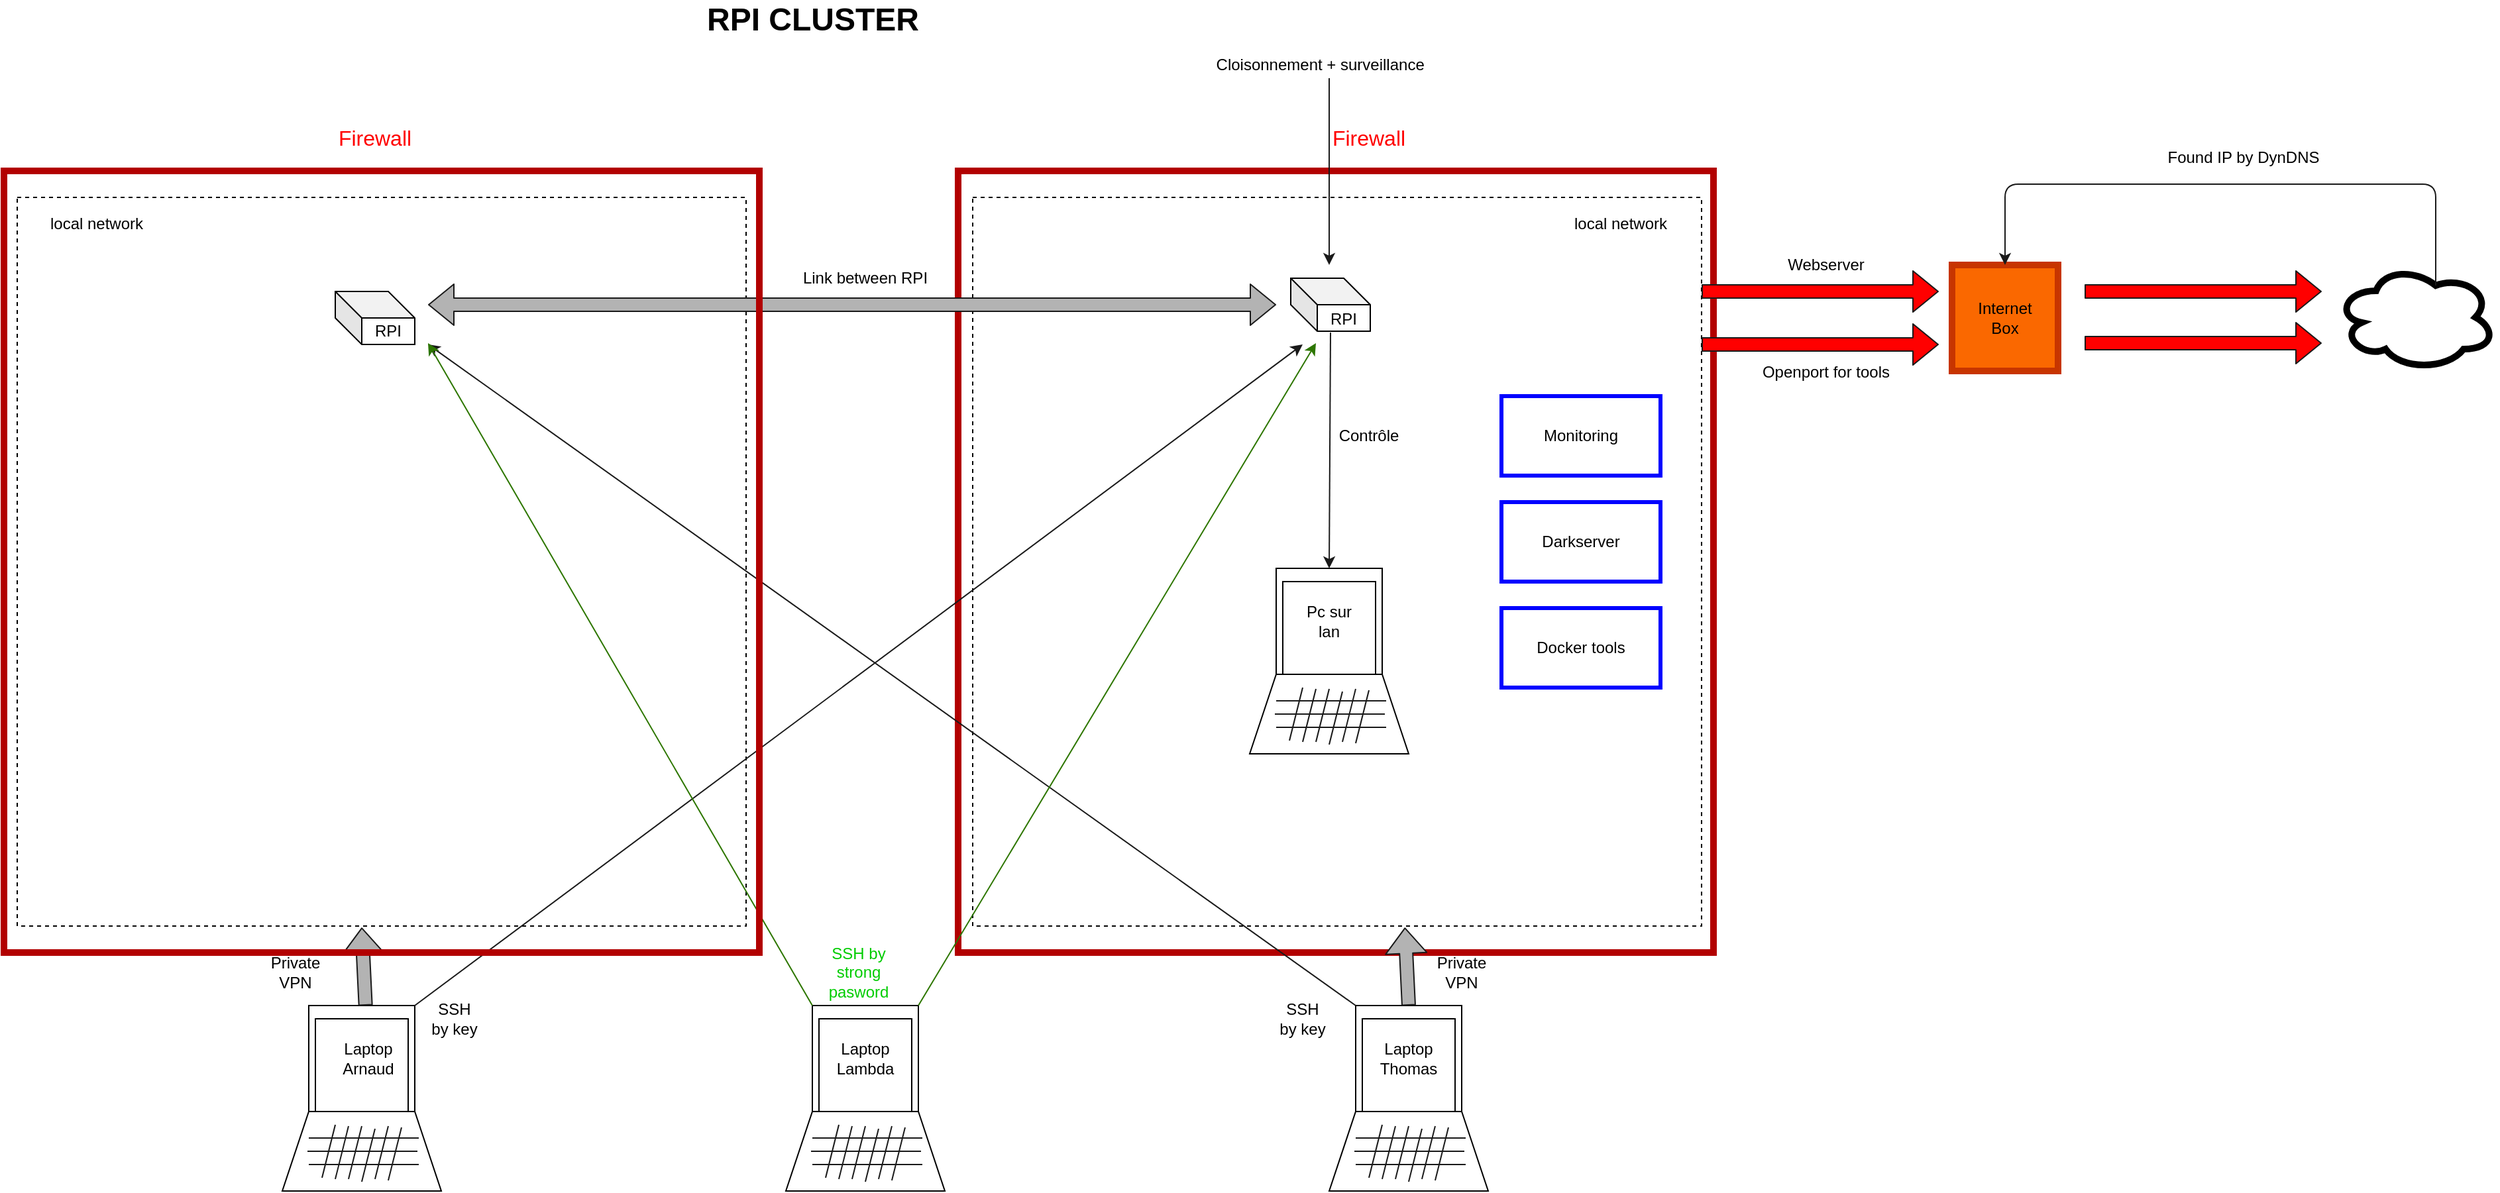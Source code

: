 <mxfile version="14.4.5" type="github">
  <diagram id="R2lEEEUBdFMjLlhIrx00" name="Page-1">
    <mxGraphModel dx="2650" dy="1628" grid="1" gridSize="10" guides="1" tooltips="1" connect="1" arrows="1" fold="1" page="0" pageScale="1" pageWidth="850" pageHeight="1100" math="0" shadow="0" extFonts="Permanent Marker^https://fonts.googleapis.com/css?family=Permanent+Marker">
      <root>
        <mxCell id="0" />
        <mxCell id="1" parent="0" />
        <mxCell id="zEZFEKx2c9UliyfxBBdU-86" value="" style="rounded=0;whiteSpace=wrap;html=1;strokeColor=#B20000;fontColor=#ffffff;fillColor=none;strokeWidth=5;" vertex="1" parent="1">
          <mxGeometry x="550" y="30" width="570" height="590" as="geometry" />
        </mxCell>
        <mxCell id="grZ1fo2WF4K5mLDcHJ-8-249" value="" style="whiteSpace=wrap;html=1;aspect=fixed;dashed=1;shadow=0;fillColor=none;" parent="1" vertex="1">
          <mxGeometry x="561" y="50" width="550" height="550" as="geometry" />
        </mxCell>
        <mxCell id="grZ1fo2WF4K5mLDcHJ-8-5" value="&lt;div&gt;RPI CLUSTER&lt;/div&gt;&lt;div&gt;&lt;br&gt;&lt;/div&gt;" style="text;strokeColor=none;fillColor=none;html=1;fontSize=24;fontStyle=1;verticalAlign=middle;align=center;" parent="1" vertex="1">
          <mxGeometry x="390" y="-90" width="100" height="40" as="geometry" />
        </mxCell>
        <mxCell id="grZ1fo2WF4K5mLDcHJ-8-244" value="" style="group" parent="1" vertex="1" connectable="0">
          <mxGeometry x="80" y="121" width="60" height="40" as="geometry" />
        </mxCell>
        <mxCell id="grZ1fo2WF4K5mLDcHJ-8-6" value="" style="shape=cube;whiteSpace=wrap;html=1;boundedLbl=1;backgroundOutline=1;darkOpacity=0.05;darkOpacity2=0.1;" parent="grZ1fo2WF4K5mLDcHJ-8-244" vertex="1">
          <mxGeometry width="60" height="40" as="geometry" />
        </mxCell>
        <mxCell id="grZ1fo2WF4K5mLDcHJ-8-240" value="&lt;div&gt;RPI&lt;/div&gt;" style="text;html=1;strokeColor=none;fillColor=none;align=center;verticalAlign=middle;whiteSpace=wrap;rounded=0;" parent="grZ1fo2WF4K5mLDcHJ-8-244" vertex="1">
          <mxGeometry x="20" y="20" width="40" height="20" as="geometry" />
        </mxCell>
        <mxCell id="grZ1fo2WF4K5mLDcHJ-8-245" value="" style="group" parent="1" vertex="1" connectable="0">
          <mxGeometry x="801" y="111" width="70" height="60.5" as="geometry" />
        </mxCell>
        <mxCell id="grZ1fo2WF4K5mLDcHJ-8-7" value="" style="shape=cube;whiteSpace=wrap;html=1;boundedLbl=1;backgroundOutline=1;darkOpacity=0.05;darkOpacity2=0.1;" parent="grZ1fo2WF4K5mLDcHJ-8-245" vertex="1">
          <mxGeometry width="60" height="40" as="geometry" />
        </mxCell>
        <mxCell id="grZ1fo2WF4K5mLDcHJ-8-242" value="&lt;div&gt;RPI&lt;/div&gt;" style="text;html=1;strokeColor=none;fillColor=none;align=center;verticalAlign=middle;whiteSpace=wrap;rounded=0;" parent="grZ1fo2WF4K5mLDcHJ-8-245" vertex="1">
          <mxGeometry x="20" y="21" width="40" height="20" as="geometry" />
        </mxCell>
        <mxCell id="grZ1fo2WF4K5mLDcHJ-8-252" value="" style="whiteSpace=wrap;html=1;aspect=fixed;dashed=1;shadow=0;fillColor=none;" parent="1" vertex="1">
          <mxGeometry x="-160" y="50" width="550" height="550" as="geometry" />
        </mxCell>
        <mxCell id="zEZFEKx2c9UliyfxBBdU-2" value="" style="shape=flexArrow;endArrow=classic;startArrow=classic;html=1;strokeColor=#1A1A1A;fillColor=#B3B3B3;" edge="1" parent="1">
          <mxGeometry width="50" height="50" relative="1" as="geometry">
            <mxPoint x="150" y="131" as="sourcePoint" />
            <mxPoint x="790" y="131" as="targetPoint" />
          </mxGeometry>
        </mxCell>
        <mxCell id="zEZFEKx2c9UliyfxBBdU-3" value="Link between RPI" style="text;html=1;strokeColor=none;fillColor=none;align=center;verticalAlign=middle;whiteSpace=wrap;rounded=0;" vertex="1" parent="1">
          <mxGeometry x="420" y="101" width="120" height="20" as="geometry" />
        </mxCell>
        <mxCell id="zEZFEKx2c9UliyfxBBdU-4" style="edgeStyle=orthogonalEdgeStyle;rounded=0;orthogonalLoop=1;jettySize=auto;html=1;exitX=0.5;exitY=1;exitDx=0;exitDy=0;strokeColor=#1A1A1A;fillColor=#B3B3B3;" edge="1" parent="1" source="grZ1fo2WF4K5mLDcHJ-8-252" target="grZ1fo2WF4K5mLDcHJ-8-252">
          <mxGeometry relative="1" as="geometry" />
        </mxCell>
        <mxCell id="zEZFEKx2c9UliyfxBBdU-19" value="" style="group" vertex="1" connectable="0" parent="1">
          <mxGeometry x="40" y="660" width="120" height="140" as="geometry" />
        </mxCell>
        <mxCell id="zEZFEKx2c9UliyfxBBdU-6" value="" style="whiteSpace=wrap;html=1;aspect=fixed;" vertex="1" parent="zEZFEKx2c9UliyfxBBdU-19">
          <mxGeometry x="20" width="80" height="80" as="geometry" />
        </mxCell>
        <mxCell id="zEZFEKx2c9UliyfxBBdU-7" value="" style="shape=trapezoid;perimeter=trapezoidPerimeter;whiteSpace=wrap;html=1;fixedSize=1;" vertex="1" parent="zEZFEKx2c9UliyfxBBdU-19">
          <mxGeometry y="80" width="120" height="60" as="geometry" />
        </mxCell>
        <mxCell id="zEZFEKx2c9UliyfxBBdU-8" value="" style="whiteSpace=wrap;html=1;aspect=fixed;" vertex="1" parent="zEZFEKx2c9UliyfxBBdU-19">
          <mxGeometry x="25" y="10" width="70" height="70" as="geometry" />
        </mxCell>
        <mxCell id="zEZFEKx2c9UliyfxBBdU-10" value="" style="endArrow=none;html=1;strokeColor=#1A1A1A;fillColor=#B3B3B3;" edge="1" parent="zEZFEKx2c9UliyfxBBdU-19">
          <mxGeometry width="50" height="50" relative="1" as="geometry">
            <mxPoint x="20" y="100" as="sourcePoint" />
            <mxPoint x="103" y="100" as="targetPoint" />
          </mxGeometry>
        </mxCell>
        <mxCell id="zEZFEKx2c9UliyfxBBdU-11" value="" style="endArrow=none;html=1;strokeColor=#1A1A1A;fillColor=#B3B3B3;" edge="1" parent="zEZFEKx2c9UliyfxBBdU-19">
          <mxGeometry width="50" height="50" relative="1" as="geometry">
            <mxPoint x="19" y="110" as="sourcePoint" />
            <mxPoint x="102" y="110" as="targetPoint" />
          </mxGeometry>
        </mxCell>
        <mxCell id="zEZFEKx2c9UliyfxBBdU-12" value="" style="endArrow=none;html=1;strokeColor=#1A1A1A;fillColor=#B3B3B3;" edge="1" parent="zEZFEKx2c9UliyfxBBdU-19">
          <mxGeometry width="50" height="50" relative="1" as="geometry">
            <mxPoint x="20" y="120" as="sourcePoint" />
            <mxPoint x="103" y="120" as="targetPoint" />
          </mxGeometry>
        </mxCell>
        <mxCell id="zEZFEKx2c9UliyfxBBdU-13" value="" style="endArrow=none;html=1;strokeColor=#1A1A1A;fillColor=#B3B3B3;" edge="1" parent="zEZFEKx2c9UliyfxBBdU-19">
          <mxGeometry width="50" height="50" relative="1" as="geometry">
            <mxPoint x="30" y="130" as="sourcePoint" />
            <mxPoint x="40" y="90" as="targetPoint" />
          </mxGeometry>
        </mxCell>
        <mxCell id="zEZFEKx2c9UliyfxBBdU-14" value="" style="endArrow=none;html=1;strokeColor=#1A1A1A;fillColor=#B3B3B3;" edge="1" parent="zEZFEKx2c9UliyfxBBdU-19">
          <mxGeometry width="50" height="50" relative="1" as="geometry">
            <mxPoint x="40" y="131" as="sourcePoint" />
            <mxPoint x="50" y="91" as="targetPoint" />
          </mxGeometry>
        </mxCell>
        <mxCell id="zEZFEKx2c9UliyfxBBdU-15" value="" style="endArrow=none;html=1;strokeColor=#1A1A1A;fillColor=#B3B3B3;" edge="1" parent="zEZFEKx2c9UliyfxBBdU-19">
          <mxGeometry width="50" height="50" relative="1" as="geometry">
            <mxPoint x="50" y="131" as="sourcePoint" />
            <mxPoint x="60" y="91" as="targetPoint" />
          </mxGeometry>
        </mxCell>
        <mxCell id="zEZFEKx2c9UliyfxBBdU-16" value="" style="endArrow=none;html=1;strokeColor=#1A1A1A;fillColor=#B3B3B3;" edge="1" parent="zEZFEKx2c9UliyfxBBdU-19">
          <mxGeometry width="50" height="50" relative="1" as="geometry">
            <mxPoint x="60" y="133" as="sourcePoint" />
            <mxPoint x="70" y="93" as="targetPoint" />
          </mxGeometry>
        </mxCell>
        <mxCell id="zEZFEKx2c9UliyfxBBdU-17" value="" style="endArrow=none;html=1;strokeColor=#1A1A1A;fillColor=#B3B3B3;" edge="1" parent="zEZFEKx2c9UliyfxBBdU-19">
          <mxGeometry width="50" height="50" relative="1" as="geometry">
            <mxPoint x="70" y="131" as="sourcePoint" />
            <mxPoint x="80" y="91" as="targetPoint" />
          </mxGeometry>
        </mxCell>
        <mxCell id="zEZFEKx2c9UliyfxBBdU-18" value="" style="endArrow=none;html=1;strokeColor=#1A1A1A;fillColor=#B3B3B3;" edge="1" parent="zEZFEKx2c9UliyfxBBdU-19">
          <mxGeometry width="50" height="50" relative="1" as="geometry">
            <mxPoint x="80" y="132" as="sourcePoint" />
            <mxPoint x="90" y="92" as="targetPoint" />
          </mxGeometry>
        </mxCell>
        <mxCell id="zEZFEKx2c9UliyfxBBdU-33" value="Laptop&lt;br&gt;Arnaud" style="text;html=1;strokeColor=none;fillColor=none;align=center;verticalAlign=middle;whiteSpace=wrap;rounded=0;" vertex="1" parent="zEZFEKx2c9UliyfxBBdU-19">
          <mxGeometry x="50" y="30" width="30" height="20" as="geometry" />
        </mxCell>
        <mxCell id="zEZFEKx2c9UliyfxBBdU-20" value="" style="group" vertex="1" connectable="0" parent="1">
          <mxGeometry x="830" y="660" width="120" height="140" as="geometry" />
        </mxCell>
        <mxCell id="zEZFEKx2c9UliyfxBBdU-21" value="" style="whiteSpace=wrap;html=1;aspect=fixed;" vertex="1" parent="zEZFEKx2c9UliyfxBBdU-20">
          <mxGeometry x="20" width="80" height="80" as="geometry" />
        </mxCell>
        <mxCell id="zEZFEKx2c9UliyfxBBdU-22" value="" style="shape=trapezoid;perimeter=trapezoidPerimeter;whiteSpace=wrap;html=1;fixedSize=1;" vertex="1" parent="zEZFEKx2c9UliyfxBBdU-20">
          <mxGeometry y="80" width="120" height="60" as="geometry" />
        </mxCell>
        <mxCell id="zEZFEKx2c9UliyfxBBdU-23" value="" style="whiteSpace=wrap;html=1;aspect=fixed;" vertex="1" parent="zEZFEKx2c9UliyfxBBdU-20">
          <mxGeometry x="25" y="10" width="70" height="70" as="geometry" />
        </mxCell>
        <mxCell id="zEZFEKx2c9UliyfxBBdU-24" value="" style="endArrow=none;html=1;strokeColor=#1A1A1A;fillColor=#B3B3B3;" edge="1" parent="zEZFEKx2c9UliyfxBBdU-20">
          <mxGeometry width="50" height="50" relative="1" as="geometry">
            <mxPoint x="20" y="100" as="sourcePoint" />
            <mxPoint x="103" y="100" as="targetPoint" />
          </mxGeometry>
        </mxCell>
        <mxCell id="zEZFEKx2c9UliyfxBBdU-25" value="" style="endArrow=none;html=1;strokeColor=#1A1A1A;fillColor=#B3B3B3;" edge="1" parent="zEZFEKx2c9UliyfxBBdU-20">
          <mxGeometry width="50" height="50" relative="1" as="geometry">
            <mxPoint x="19" y="110" as="sourcePoint" />
            <mxPoint x="102" y="110" as="targetPoint" />
          </mxGeometry>
        </mxCell>
        <mxCell id="zEZFEKx2c9UliyfxBBdU-26" value="" style="endArrow=none;html=1;strokeColor=#1A1A1A;fillColor=#B3B3B3;" edge="1" parent="zEZFEKx2c9UliyfxBBdU-20">
          <mxGeometry width="50" height="50" relative="1" as="geometry">
            <mxPoint x="20" y="120" as="sourcePoint" />
            <mxPoint x="103" y="120" as="targetPoint" />
          </mxGeometry>
        </mxCell>
        <mxCell id="zEZFEKx2c9UliyfxBBdU-27" value="" style="endArrow=none;html=1;strokeColor=#1A1A1A;fillColor=#B3B3B3;" edge="1" parent="zEZFEKx2c9UliyfxBBdU-20">
          <mxGeometry width="50" height="50" relative="1" as="geometry">
            <mxPoint x="30" y="130" as="sourcePoint" />
            <mxPoint x="40" y="90" as="targetPoint" />
          </mxGeometry>
        </mxCell>
        <mxCell id="zEZFEKx2c9UliyfxBBdU-28" value="" style="endArrow=none;html=1;strokeColor=#1A1A1A;fillColor=#B3B3B3;" edge="1" parent="zEZFEKx2c9UliyfxBBdU-20">
          <mxGeometry width="50" height="50" relative="1" as="geometry">
            <mxPoint x="40" y="131" as="sourcePoint" />
            <mxPoint x="50" y="91" as="targetPoint" />
          </mxGeometry>
        </mxCell>
        <mxCell id="zEZFEKx2c9UliyfxBBdU-29" value="" style="endArrow=none;html=1;strokeColor=#1A1A1A;fillColor=#B3B3B3;" edge="1" parent="zEZFEKx2c9UliyfxBBdU-20">
          <mxGeometry width="50" height="50" relative="1" as="geometry">
            <mxPoint x="50" y="131" as="sourcePoint" />
            <mxPoint x="60" y="91" as="targetPoint" />
          </mxGeometry>
        </mxCell>
        <mxCell id="zEZFEKx2c9UliyfxBBdU-30" value="" style="endArrow=none;html=1;strokeColor=#1A1A1A;fillColor=#B3B3B3;" edge="1" parent="zEZFEKx2c9UliyfxBBdU-20">
          <mxGeometry width="50" height="50" relative="1" as="geometry">
            <mxPoint x="60" y="133" as="sourcePoint" />
            <mxPoint x="70" y="93" as="targetPoint" />
          </mxGeometry>
        </mxCell>
        <mxCell id="zEZFEKx2c9UliyfxBBdU-31" value="" style="endArrow=none;html=1;strokeColor=#1A1A1A;fillColor=#B3B3B3;" edge="1" parent="zEZFEKx2c9UliyfxBBdU-20">
          <mxGeometry width="50" height="50" relative="1" as="geometry">
            <mxPoint x="70" y="131" as="sourcePoint" />
            <mxPoint x="80" y="91" as="targetPoint" />
          </mxGeometry>
        </mxCell>
        <mxCell id="zEZFEKx2c9UliyfxBBdU-32" value="" style="endArrow=none;html=1;strokeColor=#1A1A1A;fillColor=#B3B3B3;" edge="1" parent="zEZFEKx2c9UliyfxBBdU-20">
          <mxGeometry width="50" height="50" relative="1" as="geometry">
            <mxPoint x="80" y="132" as="sourcePoint" />
            <mxPoint x="90" y="92" as="targetPoint" />
          </mxGeometry>
        </mxCell>
        <mxCell id="zEZFEKx2c9UliyfxBBdU-34" value="Laptop&lt;br&gt;Thomas" style="text;html=1;strokeColor=none;fillColor=none;align=center;verticalAlign=middle;whiteSpace=wrap;rounded=0;" vertex="1" parent="zEZFEKx2c9UliyfxBBdU-20">
          <mxGeometry x="40" y="27.5" width="40" height="25" as="geometry" />
        </mxCell>
        <mxCell id="zEZFEKx2c9UliyfxBBdU-50" value="" style="group" vertex="1" connectable="0" parent="1">
          <mxGeometry x="420" y="660" width="120" height="140" as="geometry" />
        </mxCell>
        <mxCell id="zEZFEKx2c9UliyfxBBdU-51" value="" style="whiteSpace=wrap;html=1;aspect=fixed;" vertex="1" parent="zEZFEKx2c9UliyfxBBdU-50">
          <mxGeometry x="20" width="80" height="80" as="geometry" />
        </mxCell>
        <mxCell id="zEZFEKx2c9UliyfxBBdU-52" value="" style="shape=trapezoid;perimeter=trapezoidPerimeter;whiteSpace=wrap;html=1;fixedSize=1;" vertex="1" parent="zEZFEKx2c9UliyfxBBdU-50">
          <mxGeometry y="80" width="120" height="60" as="geometry" />
        </mxCell>
        <mxCell id="zEZFEKx2c9UliyfxBBdU-53" value="" style="whiteSpace=wrap;html=1;aspect=fixed;" vertex="1" parent="zEZFEKx2c9UliyfxBBdU-50">
          <mxGeometry x="25" y="10" width="70" height="70" as="geometry" />
        </mxCell>
        <mxCell id="zEZFEKx2c9UliyfxBBdU-54" value="" style="endArrow=none;html=1;strokeColor=#1A1A1A;fillColor=#B3B3B3;" edge="1" parent="zEZFEKx2c9UliyfxBBdU-50">
          <mxGeometry width="50" height="50" relative="1" as="geometry">
            <mxPoint x="20" y="100" as="sourcePoint" />
            <mxPoint x="103" y="100" as="targetPoint" />
          </mxGeometry>
        </mxCell>
        <mxCell id="zEZFEKx2c9UliyfxBBdU-55" value="" style="endArrow=none;html=1;strokeColor=#1A1A1A;fillColor=#B3B3B3;" edge="1" parent="zEZFEKx2c9UliyfxBBdU-50">
          <mxGeometry width="50" height="50" relative="1" as="geometry">
            <mxPoint x="19" y="110" as="sourcePoint" />
            <mxPoint x="102" y="110" as="targetPoint" />
          </mxGeometry>
        </mxCell>
        <mxCell id="zEZFEKx2c9UliyfxBBdU-56" value="" style="endArrow=none;html=1;strokeColor=#1A1A1A;fillColor=#B3B3B3;" edge="1" parent="zEZFEKx2c9UliyfxBBdU-50">
          <mxGeometry width="50" height="50" relative="1" as="geometry">
            <mxPoint x="20" y="120" as="sourcePoint" />
            <mxPoint x="103" y="120" as="targetPoint" />
          </mxGeometry>
        </mxCell>
        <mxCell id="zEZFEKx2c9UliyfxBBdU-57" value="" style="endArrow=none;html=1;strokeColor=#1A1A1A;fillColor=#B3B3B3;" edge="1" parent="zEZFEKx2c9UliyfxBBdU-50">
          <mxGeometry width="50" height="50" relative="1" as="geometry">
            <mxPoint x="30" y="130" as="sourcePoint" />
            <mxPoint x="40" y="90" as="targetPoint" />
          </mxGeometry>
        </mxCell>
        <mxCell id="zEZFEKx2c9UliyfxBBdU-58" value="" style="endArrow=none;html=1;strokeColor=#1A1A1A;fillColor=#B3B3B3;" edge="1" parent="zEZFEKx2c9UliyfxBBdU-50">
          <mxGeometry width="50" height="50" relative="1" as="geometry">
            <mxPoint x="40" y="131" as="sourcePoint" />
            <mxPoint x="50" y="91" as="targetPoint" />
          </mxGeometry>
        </mxCell>
        <mxCell id="zEZFEKx2c9UliyfxBBdU-59" value="" style="endArrow=none;html=1;strokeColor=#1A1A1A;fillColor=#B3B3B3;" edge="1" parent="zEZFEKx2c9UliyfxBBdU-50">
          <mxGeometry width="50" height="50" relative="1" as="geometry">
            <mxPoint x="50" y="131" as="sourcePoint" />
            <mxPoint x="60" y="91" as="targetPoint" />
          </mxGeometry>
        </mxCell>
        <mxCell id="zEZFEKx2c9UliyfxBBdU-60" value="" style="endArrow=none;html=1;strokeColor=#1A1A1A;fillColor=#B3B3B3;" edge="1" parent="zEZFEKx2c9UliyfxBBdU-50">
          <mxGeometry width="50" height="50" relative="1" as="geometry">
            <mxPoint x="60" y="133" as="sourcePoint" />
            <mxPoint x="70" y="93" as="targetPoint" />
          </mxGeometry>
        </mxCell>
        <mxCell id="zEZFEKx2c9UliyfxBBdU-61" value="" style="endArrow=none;html=1;strokeColor=#1A1A1A;fillColor=#B3B3B3;" edge="1" parent="zEZFEKx2c9UliyfxBBdU-50">
          <mxGeometry width="50" height="50" relative="1" as="geometry">
            <mxPoint x="70" y="131" as="sourcePoint" />
            <mxPoint x="80" y="91" as="targetPoint" />
          </mxGeometry>
        </mxCell>
        <mxCell id="zEZFEKx2c9UliyfxBBdU-62" value="" style="endArrow=none;html=1;strokeColor=#1A1A1A;fillColor=#B3B3B3;" edge="1" parent="zEZFEKx2c9UliyfxBBdU-50">
          <mxGeometry width="50" height="50" relative="1" as="geometry">
            <mxPoint x="80" y="132" as="sourcePoint" />
            <mxPoint x="90" y="92" as="targetPoint" />
          </mxGeometry>
        </mxCell>
        <mxCell id="zEZFEKx2c9UliyfxBBdU-63" value="Laptop&lt;br&gt;Lambda" style="text;html=1;strokeColor=none;fillColor=none;align=center;verticalAlign=middle;whiteSpace=wrap;rounded=0;" vertex="1" parent="zEZFEKx2c9UliyfxBBdU-50">
          <mxGeometry x="40" y="27.5" width="40" height="25" as="geometry" />
        </mxCell>
        <mxCell id="zEZFEKx2c9UliyfxBBdU-64" value="&lt;p style=&quot;line-height: 220%&quot;&gt;local network&lt;/p&gt;" style="text;html=1;strokeColor=none;fillColor=none;align=center;verticalAlign=middle;whiteSpace=wrap;rounded=0;" vertex="1" parent="1">
          <mxGeometry x="-150" y="60" width="100" height="20" as="geometry" />
        </mxCell>
        <mxCell id="zEZFEKx2c9UliyfxBBdU-65" value="&lt;p style=&quot;line-height: 220%&quot;&gt;local network&lt;/p&gt;" style="text;html=1;strokeColor=none;fillColor=none;align=center;verticalAlign=middle;whiteSpace=wrap;rounded=0;" vertex="1" parent="1">
          <mxGeometry x="1000" y="60" width="100" height="20" as="geometry" />
        </mxCell>
        <mxCell id="zEZFEKx2c9UliyfxBBdU-66" value="" style="shape=flexArrow;endArrow=classic;html=1;strokeColor=#1A1A1A;fillColor=#B3B3B3;entryX=0.593;entryY=1.002;entryDx=0;entryDy=0;entryPerimeter=0;exitX=0.5;exitY=0;exitDx=0;exitDy=0;" edge="1" parent="1" source="zEZFEKx2c9UliyfxBBdU-21" target="grZ1fo2WF4K5mLDcHJ-8-249">
          <mxGeometry width="50" height="50" relative="1" as="geometry">
            <mxPoint x="887" y="650" as="sourcePoint" />
            <mxPoint x="940" y="590" as="targetPoint" />
          </mxGeometry>
        </mxCell>
        <mxCell id="zEZFEKx2c9UliyfxBBdU-67" value="" style="shape=flexArrow;endArrow=classic;html=1;strokeColor=#1A1A1A;fillColor=#B3B3B3;entryX=0.593;entryY=1.002;entryDx=0;entryDy=0;entryPerimeter=0;exitX=0.5;exitY=0;exitDx=0;exitDy=0;" edge="1" parent="1">
          <mxGeometry width="50" height="50" relative="1" as="geometry">
            <mxPoint x="102.85" y="660" as="sourcePoint" />
            <mxPoint x="100.0" y="601.1" as="targetPoint" />
          </mxGeometry>
        </mxCell>
        <mxCell id="zEZFEKx2c9UliyfxBBdU-68" value="Private VPN" style="text;html=1;strokeColor=none;fillColor=none;align=center;verticalAlign=middle;whiteSpace=wrap;rounded=0;" vertex="1" parent="1">
          <mxGeometry x="30" y="620" width="40" height="30" as="geometry" />
        </mxCell>
        <mxCell id="zEZFEKx2c9UliyfxBBdU-69" value="Private VPN" style="text;html=1;strokeColor=none;fillColor=none;align=center;verticalAlign=middle;whiteSpace=wrap;rounded=0;" vertex="1" parent="1">
          <mxGeometry x="910" y="620" width="40" height="30" as="geometry" />
        </mxCell>
        <mxCell id="zEZFEKx2c9UliyfxBBdU-70" value="" style="endArrow=classic;html=1;strokeColor=#1A1A1A;fillColor=#B3B3B3;exitX=1;exitY=0;exitDx=0;exitDy=0;" edge="1" parent="1" source="zEZFEKx2c9UliyfxBBdU-6">
          <mxGeometry width="50" height="50" relative="1" as="geometry">
            <mxPoint x="460" y="411" as="sourcePoint" />
            <mxPoint x="810" y="161" as="targetPoint" />
          </mxGeometry>
        </mxCell>
        <mxCell id="zEZFEKx2c9UliyfxBBdU-73" value="" style="endArrow=classic;html=1;strokeColor=#1A1A1A;fillColor=#B3B3B3;exitX=0;exitY=0;exitDx=0;exitDy=0;" edge="1" parent="1" source="zEZFEKx2c9UliyfxBBdU-21">
          <mxGeometry width="50" height="50" relative="1" as="geometry">
            <mxPoint x="840" y="660" as="sourcePoint" />
            <mxPoint x="150.0" y="161" as="targetPoint" />
          </mxGeometry>
        </mxCell>
        <mxCell id="zEZFEKx2c9UliyfxBBdU-74" value="SSH by key" style="text;html=1;strokeColor=none;fillColor=none;align=center;verticalAlign=middle;whiteSpace=wrap;rounded=0;" vertex="1" parent="1">
          <mxGeometry x="150" y="660" width="40" height="20" as="geometry" />
        </mxCell>
        <mxCell id="zEZFEKx2c9UliyfxBBdU-75" value="SSH by key" style="text;html=1;strokeColor=none;fillColor=none;align=center;verticalAlign=middle;whiteSpace=wrap;rounded=0;" vertex="1" parent="1">
          <mxGeometry x="790" y="660" width="40" height="20" as="geometry" />
        </mxCell>
        <mxCell id="zEZFEKx2c9UliyfxBBdU-76" value="" style="endArrow=classic;html=1;strokeColor=#2D7600;fillColor=#60a917;exitX=1;exitY=0;exitDx=0;exitDy=0;" edge="1" parent="1" source="zEZFEKx2c9UliyfxBBdU-51">
          <mxGeometry width="50" height="50" relative="1" as="geometry">
            <mxPoint x="150" y="670" as="sourcePoint" />
            <mxPoint x="820" y="160" as="targetPoint" />
          </mxGeometry>
        </mxCell>
        <mxCell id="zEZFEKx2c9UliyfxBBdU-77" value="" style="endArrow=classic;html=1;strokeColor=#2D7600;fillColor=#60a917;exitX=0;exitY=0;exitDx=0;exitDy=0;" edge="1" parent="1" source="zEZFEKx2c9UliyfxBBdU-51">
          <mxGeometry width="50" height="50" relative="1" as="geometry">
            <mxPoint x="-140.0" y="650" as="sourcePoint" />
            <mxPoint x="150.0" y="160" as="targetPoint" />
          </mxGeometry>
        </mxCell>
        <mxCell id="zEZFEKx2c9UliyfxBBdU-79" value="&lt;font color=&quot;#00cc00&quot;&gt;SSH by strong pasword&lt;/font&gt;" style="text;html=1;align=center;verticalAlign=middle;whiteSpace=wrap;rounded=0;" vertex="1" parent="1">
          <mxGeometry x="440" y="610" width="70" height="50" as="geometry" />
        </mxCell>
        <mxCell id="zEZFEKx2c9UliyfxBBdU-80" value="" style="shape=flexArrow;endArrow=classic;html=1;strokeColor=#1A1A1A;fillColor=#FF0000;" edge="1" parent="1">
          <mxGeometry width="50" height="50" relative="1" as="geometry">
            <mxPoint x="1111" y="121" as="sourcePoint" />
            <mxPoint x="1290" y="121" as="targetPoint" />
          </mxGeometry>
        </mxCell>
        <mxCell id="zEZFEKx2c9UliyfxBBdU-81" value="" style="shape=flexArrow;endArrow=classic;html=1;strokeColor=#1A1A1A;fillColor=#FF0000;" edge="1" parent="1">
          <mxGeometry width="50" height="50" relative="1" as="geometry">
            <mxPoint x="1111" y="161" as="sourcePoint" />
            <mxPoint x="1290.0" y="161" as="targetPoint" />
          </mxGeometry>
        </mxCell>
        <mxCell id="zEZFEKx2c9UliyfxBBdU-83" value="Webserver" style="text;html=1;strokeColor=none;fillColor=none;align=center;verticalAlign=middle;whiteSpace=wrap;rounded=0;" vertex="1" parent="1">
          <mxGeometry x="1170" y="91" width="70" height="20" as="geometry" />
        </mxCell>
        <mxCell id="zEZFEKx2c9UliyfxBBdU-84" value="Openport for tools" style="text;html=1;strokeColor=none;fillColor=none;align=center;verticalAlign=middle;whiteSpace=wrap;rounded=0;" vertex="1" parent="1">
          <mxGeometry x="1155" y="171.5" width="100" height="20" as="geometry" />
        </mxCell>
        <mxCell id="zEZFEKx2c9UliyfxBBdU-87" value="" style="rounded=0;whiteSpace=wrap;html=1;strokeColor=#B20000;fontColor=#ffffff;fillColor=none;strokeWidth=5;" vertex="1" parent="1">
          <mxGeometry x="-170" y="30" width="570" height="590" as="geometry" />
        </mxCell>
        <mxCell id="zEZFEKx2c9UliyfxBBdU-88" value="&lt;font color=&quot;#ff0000&quot; style=&quot;font-size: 16px&quot;&gt;Firewall&lt;/font&gt;" style="text;html=1;strokeColor=none;fillColor=none;align=center;verticalAlign=middle;whiteSpace=wrap;rounded=0;" vertex="1" parent="1">
          <mxGeometry x="70" y="-10" width="80" height="30" as="geometry" />
        </mxCell>
        <mxCell id="zEZFEKx2c9UliyfxBBdU-90" value="&lt;font color=&quot;#ff0000&quot; style=&quot;font-size: 16px&quot;&gt;Firewall&lt;/font&gt;" style="text;html=1;strokeColor=none;fillColor=none;align=center;verticalAlign=middle;whiteSpace=wrap;rounded=0;" vertex="1" parent="1">
          <mxGeometry x="820" y="-10" width="80" height="30" as="geometry" />
        </mxCell>
        <mxCell id="zEZFEKx2c9UliyfxBBdU-91" value="" style="whiteSpace=wrap;html=1;aspect=fixed;strokeWidth=5;fillColor=#fa6800;strokeColor=#C73500;fontColor=#ffffff;" vertex="1" parent="1">
          <mxGeometry x="1300" y="101" width="80" height="80" as="geometry" />
        </mxCell>
        <mxCell id="zEZFEKx2c9UliyfxBBdU-93" value="Internet&lt;br&gt;Box" style="text;html=1;strokeColor=none;fillColor=none;align=center;verticalAlign=middle;whiteSpace=wrap;rounded=0;" vertex="1" parent="1">
          <mxGeometry x="1320" y="121" width="40" height="39" as="geometry" />
        </mxCell>
        <mxCell id="zEZFEKx2c9UliyfxBBdU-94" value="" style="ellipse;shape=cloud;whiteSpace=wrap;html=1;strokeWidth=5;fillColor=none;gradientColor=none;" vertex="1" parent="1">
          <mxGeometry x="1590" y="100.5" width="120" height="80" as="geometry" />
        </mxCell>
        <mxCell id="zEZFEKx2c9UliyfxBBdU-95" value="" style="shape=flexArrow;endArrow=classic;html=1;strokeColor=#1A1A1A;fillColor=#FF0000;" edge="1" parent="1">
          <mxGeometry width="50" height="50" relative="1" as="geometry">
            <mxPoint x="1400" y="121" as="sourcePoint" />
            <mxPoint x="1579.0" y="121" as="targetPoint" />
          </mxGeometry>
        </mxCell>
        <mxCell id="zEZFEKx2c9UliyfxBBdU-96" value="" style="shape=flexArrow;endArrow=classic;html=1;strokeColor=#1A1A1A;fillColor=#FF0000;" edge="1" parent="1">
          <mxGeometry width="50" height="50" relative="1" as="geometry">
            <mxPoint x="1400.0" y="160" as="sourcePoint" />
            <mxPoint x="1579.0" y="160" as="targetPoint" />
          </mxGeometry>
        </mxCell>
        <mxCell id="zEZFEKx2c9UliyfxBBdU-97" value="" style="endArrow=classic;html=1;strokeColor=#1A1A1A;fillColor=#FF0000;exitX=0.625;exitY=0.2;exitDx=0;exitDy=0;exitPerimeter=0;entryX=0.5;entryY=0;entryDx=0;entryDy=0;" edge="1" parent="1" source="zEZFEKx2c9UliyfxBBdU-94" target="zEZFEKx2c9UliyfxBBdU-91">
          <mxGeometry width="50" height="50" relative="1" as="geometry">
            <mxPoint x="1220" y="320" as="sourcePoint" />
            <mxPoint x="1270" y="270" as="targetPoint" />
            <Array as="points">
              <mxPoint x="1665" y="40" />
              <mxPoint x="1340" y="40" />
            </Array>
          </mxGeometry>
        </mxCell>
        <mxCell id="zEZFEKx2c9UliyfxBBdU-98" value="Found IP by DynDNS" style="text;html=1;strokeColor=none;fillColor=none;align=center;verticalAlign=middle;whiteSpace=wrap;rounded=0;" vertex="1" parent="1">
          <mxGeometry x="1450" y="10" width="140" height="20" as="geometry" />
        </mxCell>
        <mxCell id="zEZFEKx2c9UliyfxBBdU-99" value="" style="rounded=0;whiteSpace=wrap;html=1;strokeWidth=3;fillColor=none;gradientColor=none;strokeColor=#0000FF;" vertex="1" parent="1">
          <mxGeometry x="960" y="200" width="120" height="60" as="geometry" />
        </mxCell>
        <mxCell id="zEZFEKx2c9UliyfxBBdU-100" value="" style="rounded=0;whiteSpace=wrap;html=1;strokeWidth=3;fillColor=none;gradientColor=none;strokeColor=#0000FF;" vertex="1" parent="1">
          <mxGeometry x="960" y="280" width="120" height="60" as="geometry" />
        </mxCell>
        <mxCell id="zEZFEKx2c9UliyfxBBdU-101" value="Monitoring" style="text;html=1;strokeColor=none;fillColor=none;align=center;verticalAlign=middle;whiteSpace=wrap;rounded=0;" vertex="1" parent="1">
          <mxGeometry x="970" y="210" width="100" height="40" as="geometry" />
        </mxCell>
        <mxCell id="zEZFEKx2c9UliyfxBBdU-102" value="Darkserver" style="text;html=1;strokeColor=none;fillColor=none;align=center;verticalAlign=middle;whiteSpace=wrap;rounded=0;" vertex="1" parent="1">
          <mxGeometry x="970" y="290" width="100" height="40" as="geometry" />
        </mxCell>
        <mxCell id="zEZFEKx2c9UliyfxBBdU-103" value="" style="rounded=0;whiteSpace=wrap;html=1;strokeWidth=3;fillColor=none;gradientColor=none;strokeColor=#0000FF;" vertex="1" parent="1">
          <mxGeometry x="960" y="360" width="120" height="60" as="geometry" />
        </mxCell>
        <mxCell id="zEZFEKx2c9UliyfxBBdU-104" value="Docker tools" style="text;html=1;strokeColor=none;fillColor=none;align=center;verticalAlign=middle;whiteSpace=wrap;rounded=0;" vertex="1" parent="1">
          <mxGeometry x="970" y="370" width="100" height="40" as="geometry" />
        </mxCell>
        <mxCell id="zEZFEKx2c9UliyfxBBdU-106" value="" style="endArrow=classic;html=1;strokeColor=#1A1A1A;fillColor=#FF0000;" edge="1" parent="1">
          <mxGeometry width="50" height="50" relative="1" as="geometry">
            <mxPoint x="830" y="-40" as="sourcePoint" />
            <mxPoint x="830" y="101" as="targetPoint" />
          </mxGeometry>
        </mxCell>
        <mxCell id="zEZFEKx2c9UliyfxBBdU-107" value="Cloisonnement + surveillance&amp;nbsp;" style="text;html=1;strokeColor=none;fillColor=none;align=center;verticalAlign=middle;whiteSpace=wrap;rounded=0;" vertex="1" parent="1">
          <mxGeometry x="700" y="-60" width="250" height="20" as="geometry" />
        </mxCell>
        <mxCell id="zEZFEKx2c9UliyfxBBdU-108" value="" style="group" vertex="1" connectable="0" parent="1">
          <mxGeometry x="770" y="330" width="120" height="140" as="geometry" />
        </mxCell>
        <mxCell id="zEZFEKx2c9UliyfxBBdU-109" value="" style="whiteSpace=wrap;html=1;aspect=fixed;" vertex="1" parent="zEZFEKx2c9UliyfxBBdU-108">
          <mxGeometry x="20" width="80" height="80" as="geometry" />
        </mxCell>
        <mxCell id="zEZFEKx2c9UliyfxBBdU-110" value="" style="shape=trapezoid;perimeter=trapezoidPerimeter;whiteSpace=wrap;html=1;fixedSize=1;" vertex="1" parent="zEZFEKx2c9UliyfxBBdU-108">
          <mxGeometry y="80" width="120" height="60" as="geometry" />
        </mxCell>
        <mxCell id="zEZFEKx2c9UliyfxBBdU-111" value="" style="whiteSpace=wrap;html=1;aspect=fixed;" vertex="1" parent="zEZFEKx2c9UliyfxBBdU-108">
          <mxGeometry x="25" y="10" width="70" height="70" as="geometry" />
        </mxCell>
        <mxCell id="zEZFEKx2c9UliyfxBBdU-112" value="" style="endArrow=none;html=1;strokeColor=#1A1A1A;fillColor=#B3B3B3;" edge="1" parent="zEZFEKx2c9UliyfxBBdU-108">
          <mxGeometry width="50" height="50" relative="1" as="geometry">
            <mxPoint x="20" y="100" as="sourcePoint" />
            <mxPoint x="103" y="100" as="targetPoint" />
          </mxGeometry>
        </mxCell>
        <mxCell id="zEZFEKx2c9UliyfxBBdU-113" value="" style="endArrow=none;html=1;strokeColor=#1A1A1A;fillColor=#B3B3B3;" edge="1" parent="zEZFEKx2c9UliyfxBBdU-108">
          <mxGeometry width="50" height="50" relative="1" as="geometry">
            <mxPoint x="19" y="110" as="sourcePoint" />
            <mxPoint x="102" y="110" as="targetPoint" />
          </mxGeometry>
        </mxCell>
        <mxCell id="zEZFEKx2c9UliyfxBBdU-114" value="" style="endArrow=none;html=1;strokeColor=#1A1A1A;fillColor=#B3B3B3;" edge="1" parent="zEZFEKx2c9UliyfxBBdU-108">
          <mxGeometry width="50" height="50" relative="1" as="geometry">
            <mxPoint x="20" y="120" as="sourcePoint" />
            <mxPoint x="103" y="120" as="targetPoint" />
          </mxGeometry>
        </mxCell>
        <mxCell id="zEZFEKx2c9UliyfxBBdU-115" value="" style="endArrow=none;html=1;strokeColor=#1A1A1A;fillColor=#B3B3B3;" edge="1" parent="zEZFEKx2c9UliyfxBBdU-108">
          <mxGeometry width="50" height="50" relative="1" as="geometry">
            <mxPoint x="30" y="130" as="sourcePoint" />
            <mxPoint x="40" y="90" as="targetPoint" />
          </mxGeometry>
        </mxCell>
        <mxCell id="zEZFEKx2c9UliyfxBBdU-116" value="" style="endArrow=none;html=1;strokeColor=#1A1A1A;fillColor=#B3B3B3;" edge="1" parent="zEZFEKx2c9UliyfxBBdU-108">
          <mxGeometry width="50" height="50" relative="1" as="geometry">
            <mxPoint x="40" y="131" as="sourcePoint" />
            <mxPoint x="50" y="91" as="targetPoint" />
          </mxGeometry>
        </mxCell>
        <mxCell id="zEZFEKx2c9UliyfxBBdU-117" value="" style="endArrow=none;html=1;strokeColor=#1A1A1A;fillColor=#B3B3B3;" edge="1" parent="zEZFEKx2c9UliyfxBBdU-108">
          <mxGeometry width="50" height="50" relative="1" as="geometry">
            <mxPoint x="50" y="131" as="sourcePoint" />
            <mxPoint x="60" y="91" as="targetPoint" />
          </mxGeometry>
        </mxCell>
        <mxCell id="zEZFEKx2c9UliyfxBBdU-118" value="" style="endArrow=none;html=1;strokeColor=#1A1A1A;fillColor=#B3B3B3;" edge="1" parent="zEZFEKx2c9UliyfxBBdU-108">
          <mxGeometry width="50" height="50" relative="1" as="geometry">
            <mxPoint x="60" y="133" as="sourcePoint" />
            <mxPoint x="70" y="93" as="targetPoint" />
          </mxGeometry>
        </mxCell>
        <mxCell id="zEZFEKx2c9UliyfxBBdU-119" value="" style="endArrow=none;html=1;strokeColor=#1A1A1A;fillColor=#B3B3B3;" edge="1" parent="zEZFEKx2c9UliyfxBBdU-108">
          <mxGeometry width="50" height="50" relative="1" as="geometry">
            <mxPoint x="70" y="131" as="sourcePoint" />
            <mxPoint x="80" y="91" as="targetPoint" />
          </mxGeometry>
        </mxCell>
        <mxCell id="zEZFEKx2c9UliyfxBBdU-120" value="" style="endArrow=none;html=1;strokeColor=#1A1A1A;fillColor=#B3B3B3;" edge="1" parent="zEZFEKx2c9UliyfxBBdU-108">
          <mxGeometry width="50" height="50" relative="1" as="geometry">
            <mxPoint x="80" y="132" as="sourcePoint" />
            <mxPoint x="90" y="92" as="targetPoint" />
          </mxGeometry>
        </mxCell>
        <mxCell id="zEZFEKx2c9UliyfxBBdU-121" value="Pc sur lan" style="text;html=1;strokeColor=none;fillColor=none;align=center;verticalAlign=middle;whiteSpace=wrap;rounded=0;" vertex="1" parent="zEZFEKx2c9UliyfxBBdU-108">
          <mxGeometry x="40" y="27.5" width="40" height="25" as="geometry" />
        </mxCell>
        <mxCell id="zEZFEKx2c9UliyfxBBdU-123" value="" style="endArrow=classic;html=1;strokeColor=#1A1A1A;fillColor=#FF0000;exitX=0.25;exitY=1;exitDx=0;exitDy=0;" edge="1" parent="zEZFEKx2c9UliyfxBBdU-108" source="grZ1fo2WF4K5mLDcHJ-8-242">
          <mxGeometry width="50" height="50" relative="1" as="geometry">
            <mxPoint x="10" y="50" as="sourcePoint" />
            <mxPoint x="60" as="targetPoint" />
          </mxGeometry>
        </mxCell>
        <mxCell id="zEZFEKx2c9UliyfxBBdU-124" value="Contrôle" style="text;html=1;strokeColor=none;fillColor=none;align=center;verticalAlign=middle;whiteSpace=wrap;rounded=0;" vertex="1" parent="1">
          <mxGeometry x="840" y="220" width="40" height="20" as="geometry" />
        </mxCell>
      </root>
    </mxGraphModel>
  </diagram>
</mxfile>
